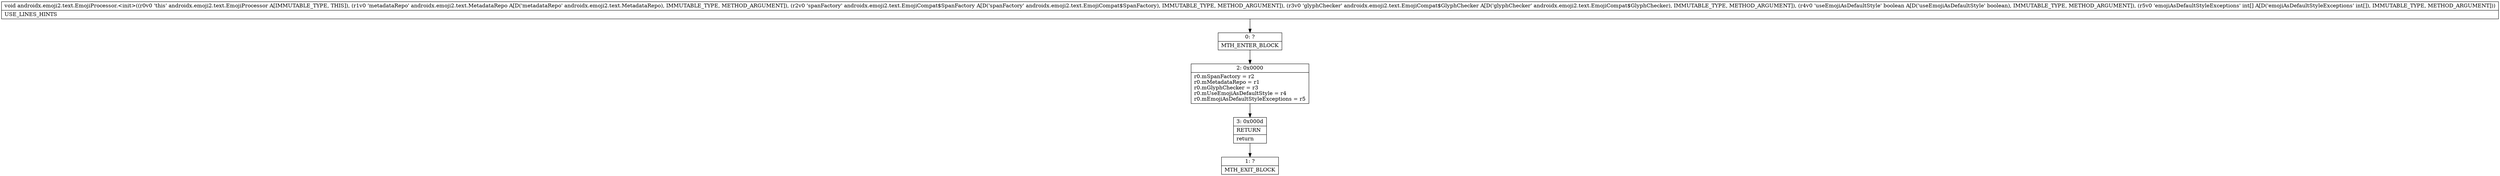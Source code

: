digraph "CFG forandroidx.emoji2.text.EmojiProcessor.\<init\>(Landroidx\/emoji2\/text\/MetadataRepo;Landroidx\/emoji2\/text\/EmojiCompat$SpanFactory;Landroidx\/emoji2\/text\/EmojiCompat$GlyphChecker;Z[I)V" {
Node_0 [shape=record,label="{0\:\ ?|MTH_ENTER_BLOCK\l}"];
Node_2 [shape=record,label="{2\:\ 0x0000|r0.mSpanFactory = r2\lr0.mMetadataRepo = r1\lr0.mGlyphChecker = r3\lr0.mUseEmojiAsDefaultStyle = r4\lr0.mEmojiAsDefaultStyleExceptions = r5\l}"];
Node_3 [shape=record,label="{3\:\ 0x000d|RETURN\l|return\l}"];
Node_1 [shape=record,label="{1\:\ ?|MTH_EXIT_BLOCK\l}"];
MethodNode[shape=record,label="{void androidx.emoji2.text.EmojiProcessor.\<init\>((r0v0 'this' androidx.emoji2.text.EmojiProcessor A[IMMUTABLE_TYPE, THIS]), (r1v0 'metadataRepo' androidx.emoji2.text.MetadataRepo A[D('metadataRepo' androidx.emoji2.text.MetadataRepo), IMMUTABLE_TYPE, METHOD_ARGUMENT]), (r2v0 'spanFactory' androidx.emoji2.text.EmojiCompat$SpanFactory A[D('spanFactory' androidx.emoji2.text.EmojiCompat$SpanFactory), IMMUTABLE_TYPE, METHOD_ARGUMENT]), (r3v0 'glyphChecker' androidx.emoji2.text.EmojiCompat$GlyphChecker A[D('glyphChecker' androidx.emoji2.text.EmojiCompat$GlyphChecker), IMMUTABLE_TYPE, METHOD_ARGUMENT]), (r4v0 'useEmojiAsDefaultStyle' boolean A[D('useEmojiAsDefaultStyle' boolean), IMMUTABLE_TYPE, METHOD_ARGUMENT]), (r5v0 'emojiAsDefaultStyleExceptions' int[] A[D('emojiAsDefaultStyleExceptions' int[]), IMMUTABLE_TYPE, METHOD_ARGUMENT]))  | USE_LINES_HINTS\l}"];
MethodNode -> Node_0;Node_0 -> Node_2;
Node_2 -> Node_3;
Node_3 -> Node_1;
}

